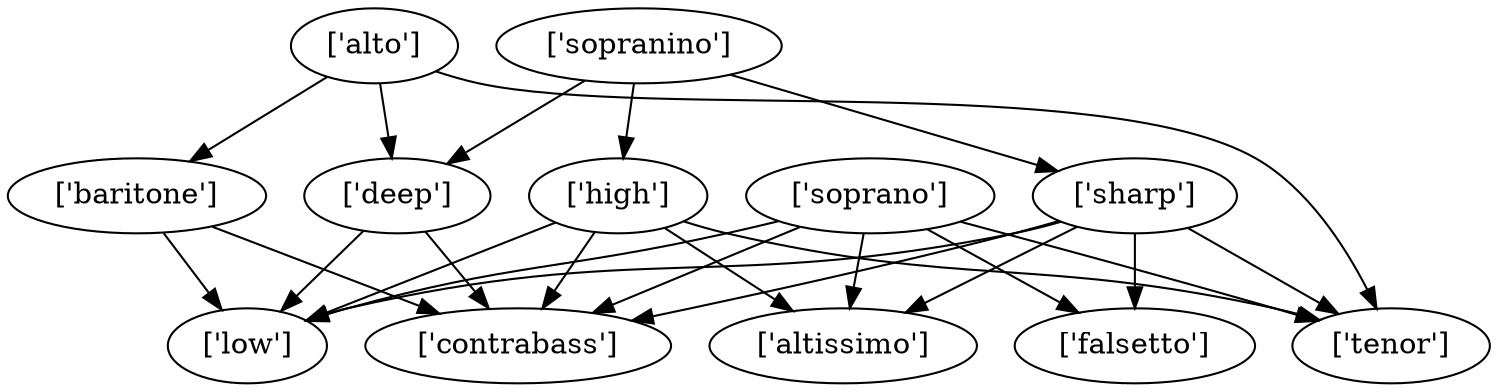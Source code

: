 strict digraph  {
	"['alto']" -> "['deep']";
	"['alto']" -> "['tenor']";
	"['alto']" -> "['baritone']";
	"['deep']" -> "['contrabass']";
	"['deep']" -> "['low']";
	"['baritone']" -> "['contrabass']";
	"['baritone']" -> "['low']";
	"['soprano']" -> "['tenor']";
	"['soprano']" -> "['falsetto']";
	"['soprano']" -> "['altissimo']";
	"['soprano']" -> "['contrabass']";
	"['soprano']" -> "['low']";
	"['high']" -> "['tenor']";
	"['high']" -> "['altissimo']";
	"['high']" -> "['contrabass']";
	"['high']" -> "['low']";
	"['sopranino']" -> "['deep']";
	"['sopranino']" -> "['high']";
	"['sopranino']" -> "['sharp']";
	"['sharp']" -> "['tenor']";
	"['sharp']" -> "['falsetto']";
	"['sharp']" -> "['altissimo']";
	"['sharp']" -> "['contrabass']";
	"['sharp']" -> "['low']";
}
